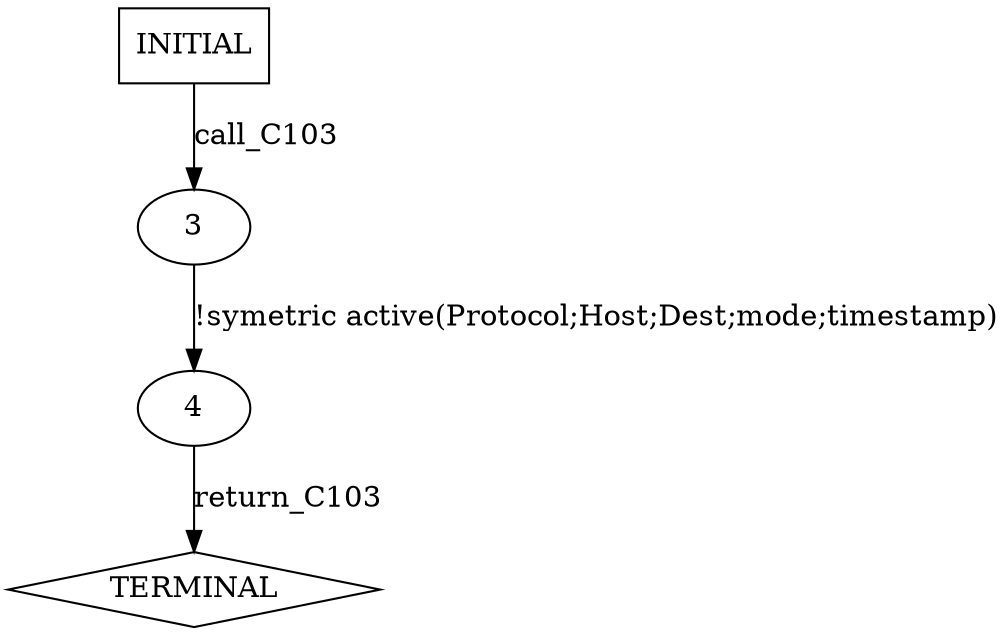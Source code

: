 digraph G {
  0 [label="INITIAL",shape=box];
  1 [label="TERMINAL",shape=diamond];
  3 [label="3"];
  4 [label="4"];
0->3  [label="call_C103"];
3->4 [label="!symetric active(Protocol;Host;Dest;mode;timestamp)"];
4->1  [label="return_C103"];
}
